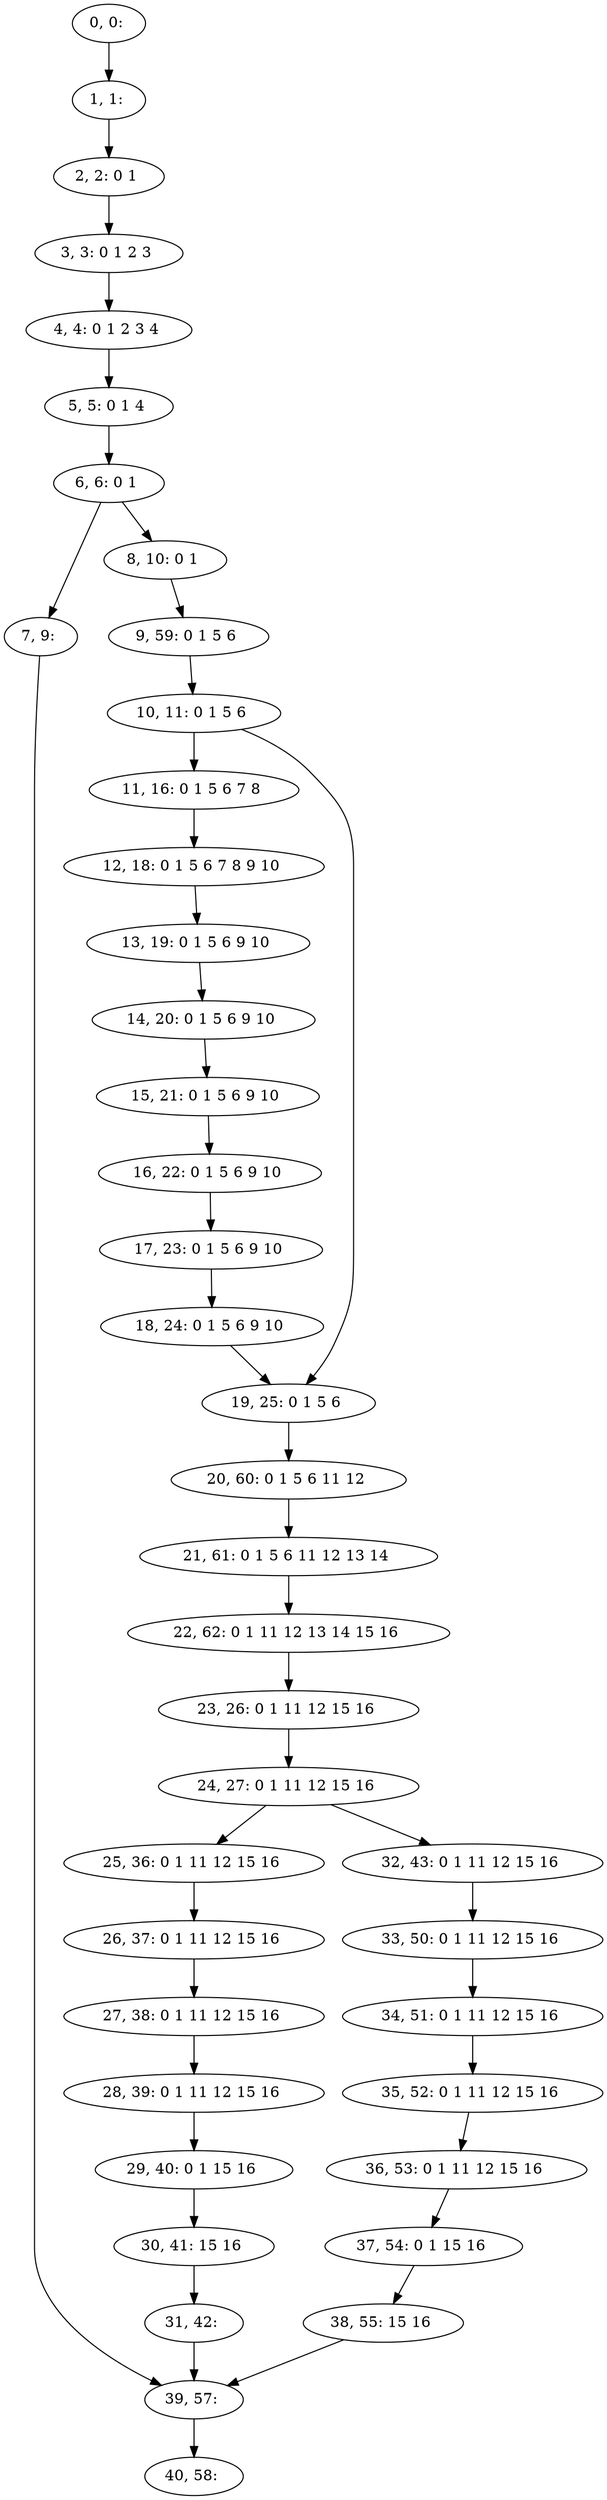 digraph G {
0[label="0, 0: "];
1[label="1, 1: "];
2[label="2, 2: 0 1 "];
3[label="3, 3: 0 1 2 3 "];
4[label="4, 4: 0 1 2 3 4 "];
5[label="5, 5: 0 1 4 "];
6[label="6, 6: 0 1 "];
7[label="7, 9: "];
8[label="8, 10: 0 1 "];
9[label="9, 59: 0 1 5 6 "];
10[label="10, 11: 0 1 5 6 "];
11[label="11, 16: 0 1 5 6 7 8 "];
12[label="12, 18: 0 1 5 6 7 8 9 10 "];
13[label="13, 19: 0 1 5 6 9 10 "];
14[label="14, 20: 0 1 5 6 9 10 "];
15[label="15, 21: 0 1 5 6 9 10 "];
16[label="16, 22: 0 1 5 6 9 10 "];
17[label="17, 23: 0 1 5 6 9 10 "];
18[label="18, 24: 0 1 5 6 9 10 "];
19[label="19, 25: 0 1 5 6 "];
20[label="20, 60: 0 1 5 6 11 12 "];
21[label="21, 61: 0 1 5 6 11 12 13 14 "];
22[label="22, 62: 0 1 11 12 13 14 15 16 "];
23[label="23, 26: 0 1 11 12 15 16 "];
24[label="24, 27: 0 1 11 12 15 16 "];
25[label="25, 36: 0 1 11 12 15 16 "];
26[label="26, 37: 0 1 11 12 15 16 "];
27[label="27, 38: 0 1 11 12 15 16 "];
28[label="28, 39: 0 1 11 12 15 16 "];
29[label="29, 40: 0 1 15 16 "];
30[label="30, 41: 15 16 "];
31[label="31, 42: "];
32[label="32, 43: 0 1 11 12 15 16 "];
33[label="33, 50: 0 1 11 12 15 16 "];
34[label="34, 51: 0 1 11 12 15 16 "];
35[label="35, 52: 0 1 11 12 15 16 "];
36[label="36, 53: 0 1 11 12 15 16 "];
37[label="37, 54: 0 1 15 16 "];
38[label="38, 55: 15 16 "];
39[label="39, 57: "];
40[label="40, 58: "];
0->1 ;
1->2 ;
2->3 ;
3->4 ;
4->5 ;
5->6 ;
6->7 ;
6->8 ;
7->39 ;
8->9 ;
9->10 ;
10->11 ;
10->19 ;
11->12 ;
12->13 ;
13->14 ;
14->15 ;
15->16 ;
16->17 ;
17->18 ;
18->19 ;
19->20 ;
20->21 ;
21->22 ;
22->23 ;
23->24 ;
24->25 ;
24->32 ;
25->26 ;
26->27 ;
27->28 ;
28->29 ;
29->30 ;
30->31 ;
31->39 ;
32->33 ;
33->34 ;
34->35 ;
35->36 ;
36->37 ;
37->38 ;
38->39 ;
39->40 ;
}
